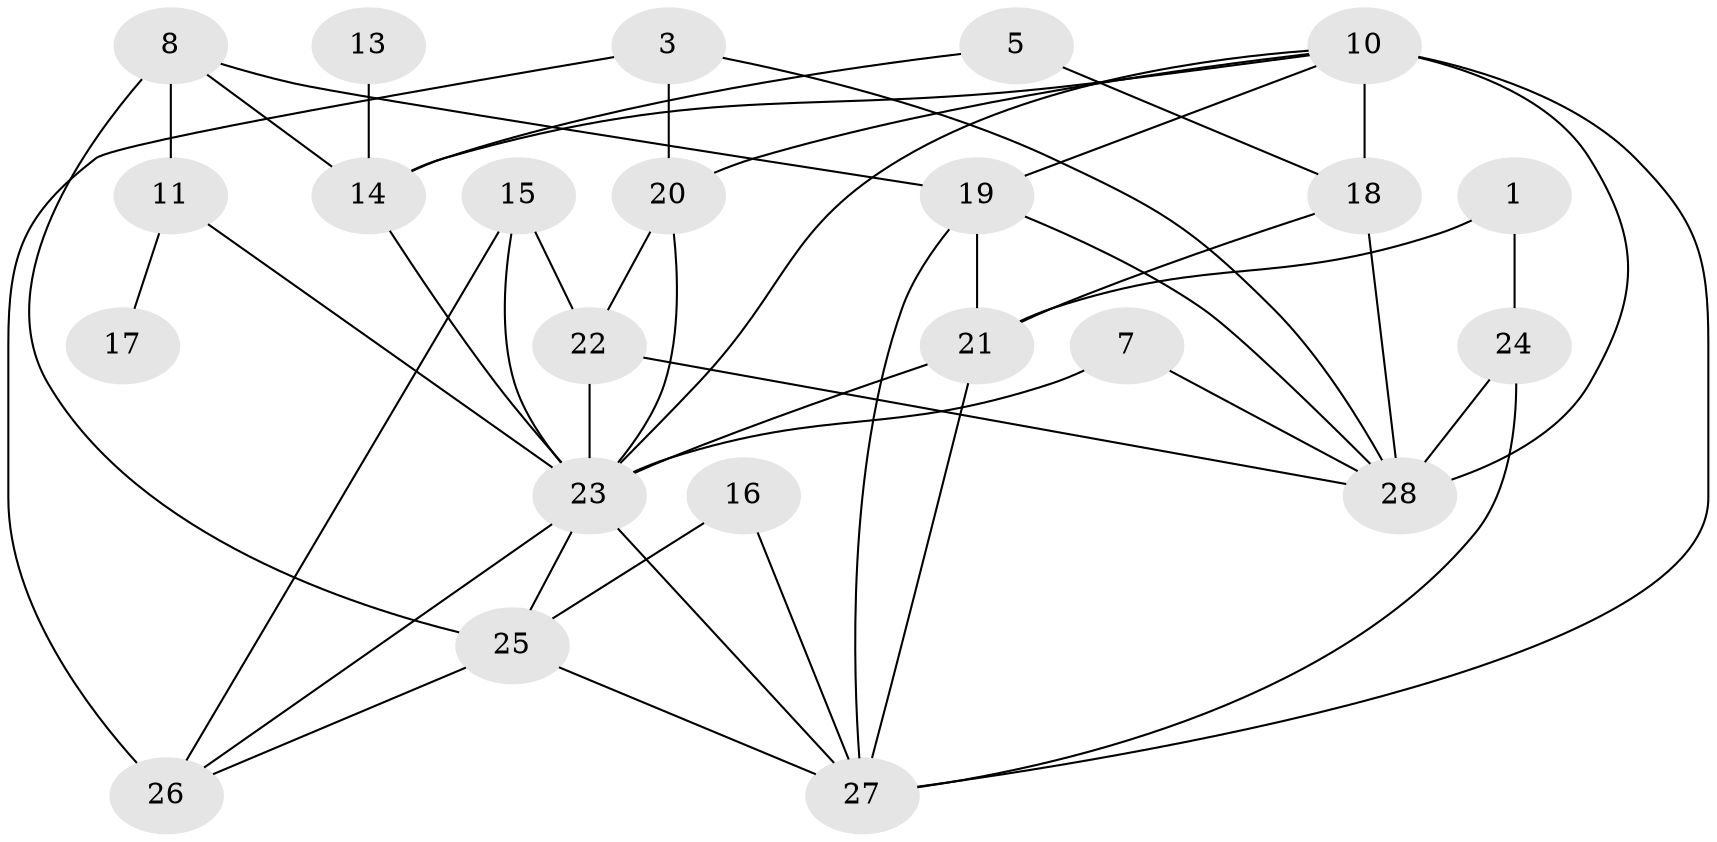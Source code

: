 // original degree distribution, {1: 0.09090909090909091, 2: 0.2, 0: 0.09090909090909091, 3: 0.2545454545454545, 4: 0.23636363636363636, 6: 0.03636363636363636, 5: 0.09090909090909091}
// Generated by graph-tools (version 1.1) at 2025/49/03/09/25 03:49:10]
// undirected, 23 vertices, 47 edges
graph export_dot {
graph [start="1"]
  node [color=gray90,style=filled];
  1;
  3;
  5;
  7;
  8;
  10;
  11;
  13;
  14;
  15;
  16;
  17;
  18;
  19;
  20;
  21;
  22;
  23;
  24;
  25;
  26;
  27;
  28;
  1 -- 21 [weight=1.0];
  1 -- 24 [weight=1.0];
  3 -- 20 [weight=1.0];
  3 -- 26 [weight=1.0];
  3 -- 28 [weight=1.0];
  5 -- 14 [weight=1.0];
  5 -- 18 [weight=1.0];
  7 -- 23 [weight=1.0];
  7 -- 28 [weight=1.0];
  8 -- 11 [weight=1.0];
  8 -- 14 [weight=1.0];
  8 -- 19 [weight=1.0];
  8 -- 25 [weight=2.0];
  10 -- 14 [weight=1.0];
  10 -- 18 [weight=1.0];
  10 -- 19 [weight=1.0];
  10 -- 20 [weight=1.0];
  10 -- 23 [weight=1.0];
  10 -- 27 [weight=1.0];
  10 -- 28 [weight=3.0];
  11 -- 17 [weight=1.0];
  11 -- 23 [weight=1.0];
  13 -- 14 [weight=1.0];
  14 -- 23 [weight=1.0];
  15 -- 22 [weight=1.0];
  15 -- 23 [weight=1.0];
  15 -- 26 [weight=1.0];
  16 -- 25 [weight=1.0];
  16 -- 27 [weight=1.0];
  18 -- 21 [weight=1.0];
  18 -- 28 [weight=1.0];
  19 -- 21 [weight=1.0];
  19 -- 27 [weight=1.0];
  19 -- 28 [weight=1.0];
  20 -- 22 [weight=1.0];
  20 -- 23 [weight=1.0];
  21 -- 23 [weight=1.0];
  21 -- 27 [weight=1.0];
  22 -- 23 [weight=1.0];
  22 -- 28 [weight=1.0];
  23 -- 25 [weight=1.0];
  23 -- 26 [weight=1.0];
  23 -- 27 [weight=1.0];
  24 -- 27 [weight=1.0];
  24 -- 28 [weight=1.0];
  25 -- 26 [weight=1.0];
  25 -- 27 [weight=1.0];
}
